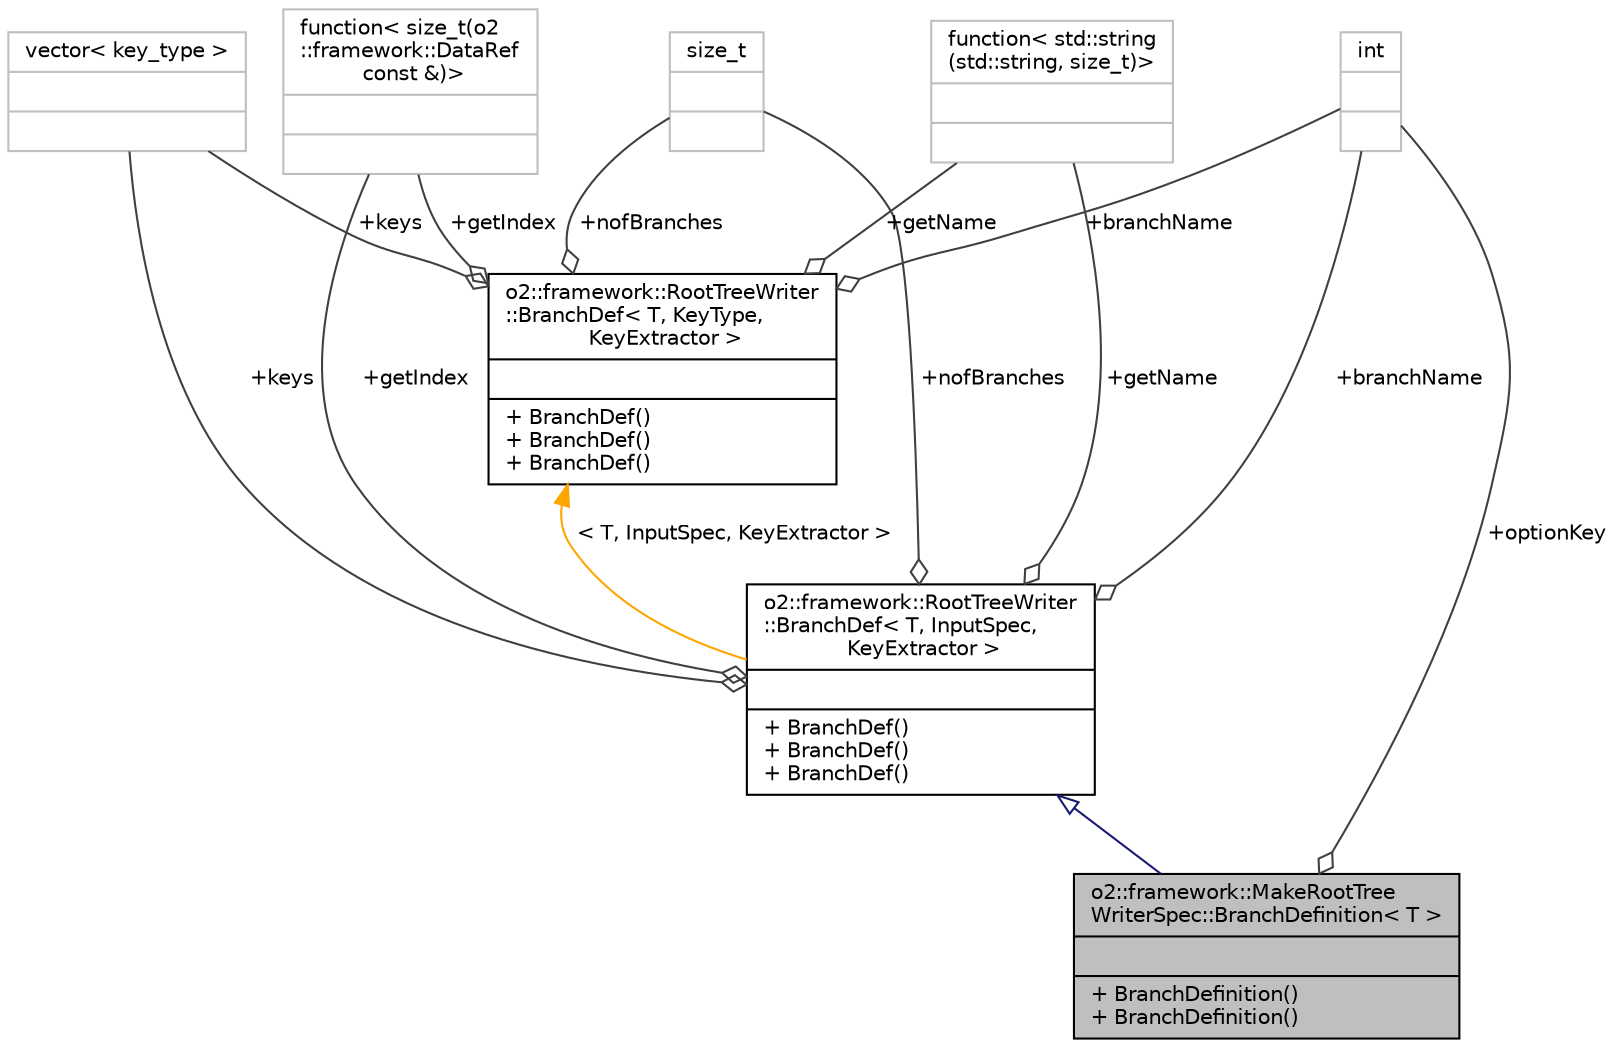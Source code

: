 digraph "o2::framework::MakeRootTreeWriterSpec::BranchDefinition&lt; T &gt;"
{
 // INTERACTIVE_SVG=YES
  bgcolor="transparent";
  edge [fontname="Helvetica",fontsize="10",labelfontname="Helvetica",labelfontsize="10"];
  node [fontname="Helvetica",fontsize="10",shape=record];
  Node3 [label="{o2::framework::MakeRootTree\lWriterSpec::BranchDefinition\< T \>\n||+ BranchDefinition()\l+ BranchDefinition()\l}",height=0.2,width=0.4,color="black", fillcolor="grey75", style="filled", fontcolor="black"];
  Node4 -> Node3 [dir="back",color="midnightblue",fontsize="10",style="solid",arrowtail="onormal",fontname="Helvetica"];
  Node4 [label="{o2::framework::RootTreeWriter\l::BranchDef\< T, InputSpec,\l KeyExtractor \>\n||+ BranchDef()\l+ BranchDef()\l+ BranchDef()\l}",height=0.2,width=0.4,color="black",URL="$d6/d72/structo2_1_1framework_1_1RootTreeWriter_1_1BranchDef.html"];
  Node5 -> Node4 [color="grey25",fontsize="10",style="solid",label=" +keys" ,arrowhead="odiamond",fontname="Helvetica"];
  Node5 [label="{vector\< key_type \>\n||}",height=0.2,width=0.4,color="grey75"];
  Node6 -> Node4 [color="grey25",fontsize="10",style="solid",label=" +nofBranches" ,arrowhead="odiamond",fontname="Helvetica"];
  Node6 [label="{size_t\n||}",height=0.2,width=0.4,color="grey75"];
  Node7 -> Node4 [color="grey25",fontsize="10",style="solid",label=" +branchName" ,arrowhead="odiamond",fontname="Helvetica"];
  Node7 [label="{int\n||}",height=0.2,width=0.4,color="grey75"];
  Node8 -> Node4 [color="grey25",fontsize="10",style="solid",label=" +getName" ,arrowhead="odiamond",fontname="Helvetica"];
  Node8 [label="{function\< std::string\l(std::string, size_t)\>\n||}",height=0.2,width=0.4,color="grey75"];
  Node9 -> Node4 [color="grey25",fontsize="10",style="solid",label=" +getIndex" ,arrowhead="odiamond",fontname="Helvetica"];
  Node9 [label="{function\< size_t(o2\l::framework::DataRef\l const &)\>\n||}",height=0.2,width=0.4,color="grey75"];
  Node10 -> Node4 [dir="back",color="orange",fontsize="10",style="solid",label=" \< T, InputSpec, KeyExtractor \>" ,fontname="Helvetica"];
  Node10 [label="{o2::framework::RootTreeWriter\l::BranchDef\< T, KeyType,\l KeyExtractor \>\n||+ BranchDef()\l+ BranchDef()\l+ BranchDef()\l}",height=0.2,width=0.4,color="black",URL="$d6/d72/structo2_1_1framework_1_1RootTreeWriter_1_1BranchDef.html",tooltip="BranchDef is used to define the mapping between inputs and branches. "];
  Node5 -> Node10 [color="grey25",fontsize="10",style="solid",label=" +keys" ,arrowhead="odiamond",fontname="Helvetica"];
  Node6 -> Node10 [color="grey25",fontsize="10",style="solid",label=" +nofBranches" ,arrowhead="odiamond",fontname="Helvetica"];
  Node7 -> Node10 [color="grey25",fontsize="10",style="solid",label=" +branchName" ,arrowhead="odiamond",fontname="Helvetica"];
  Node8 -> Node10 [color="grey25",fontsize="10",style="solid",label=" +getName" ,arrowhead="odiamond",fontname="Helvetica"];
  Node9 -> Node10 [color="grey25",fontsize="10",style="solid",label=" +getIndex" ,arrowhead="odiamond",fontname="Helvetica"];
  Node7 -> Node3 [color="grey25",fontsize="10",style="solid",label=" +optionKey" ,arrowhead="odiamond",fontname="Helvetica"];
}
